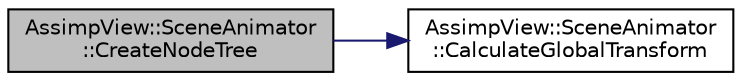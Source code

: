 digraph "AssimpView::SceneAnimator::CreateNodeTree"
{
  edge [fontname="Helvetica",fontsize="10",labelfontname="Helvetica",labelfontsize="10"];
  node [fontname="Helvetica",fontsize="10",shape=record];
  rankdir="LR";
  Node1 [label="AssimpView::SceneAnimator\l::CreateNodeTree",height=0.2,width=0.4,color="black", fillcolor="grey75", style="filled", fontcolor="black"];
  Node1 -> Node2 [color="midnightblue",fontsize="10",style="solid",fontname="Helvetica"];
  Node2 [label="AssimpView::SceneAnimator\l::CalculateGlobalTransform",height=0.2,width=0.4,color="black", fillcolor="white", style="filled",URL="$class_assimp_view_1_1_scene_animator.html#aaffdfbd7ebf7787f81f6f48e1466da3a"];
}
